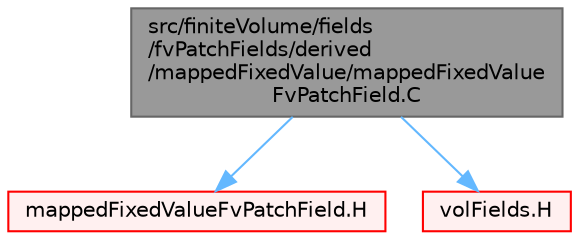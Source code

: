 digraph "src/finiteVolume/fields/fvPatchFields/derived/mappedFixedValue/mappedFixedValueFvPatchField.C"
{
 // LATEX_PDF_SIZE
  bgcolor="transparent";
  edge [fontname=Helvetica,fontsize=10,labelfontname=Helvetica,labelfontsize=10];
  node [fontname=Helvetica,fontsize=10,shape=box,height=0.2,width=0.4];
  Node1 [id="Node000001",label="src/finiteVolume/fields\l/fvPatchFields/derived\l/mappedFixedValue/mappedFixedValue\lFvPatchField.C",height=0.2,width=0.4,color="gray40", fillcolor="grey60", style="filled", fontcolor="black",tooltip=" "];
  Node1 -> Node2 [id="edge1_Node000001_Node000002",color="steelblue1",style="solid",tooltip=" "];
  Node2 [id="Node000002",label="mappedFixedValueFvPatchField.H",height=0.2,width=0.4,color="red", fillcolor="#FFF0F0", style="filled",URL="$mappedFixedValueFvPatchField_8H.html",tooltip=" "];
  Node1 -> Node270 [id="edge2_Node000001_Node000270",color="steelblue1",style="solid",tooltip=" "];
  Node270 [id="Node000270",label="volFields.H",height=0.2,width=0.4,color="red", fillcolor="#FFF0F0", style="filled",URL="$volFields_8H.html",tooltip=" "];
}

